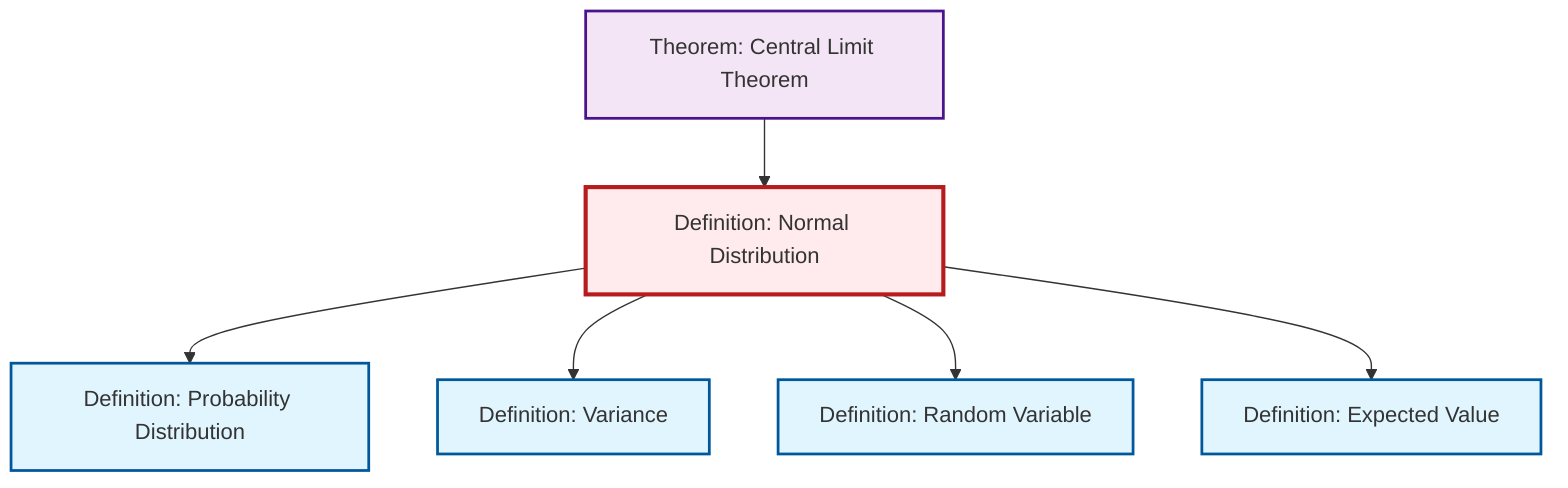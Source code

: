 graph TD
    classDef definition fill:#e1f5fe,stroke:#01579b,stroke-width:2px
    classDef theorem fill:#f3e5f5,stroke:#4a148c,stroke-width:2px
    classDef axiom fill:#fff3e0,stroke:#e65100,stroke-width:2px
    classDef example fill:#e8f5e9,stroke:#1b5e20,stroke-width:2px
    classDef current fill:#ffebee,stroke:#b71c1c,stroke-width:3px
    def-probability-distribution["Definition: Probability Distribution"]:::definition
    def-expectation["Definition: Expected Value"]:::definition
    def-random-variable["Definition: Random Variable"]:::definition
    def-normal-distribution["Definition: Normal Distribution"]:::definition
    thm-central-limit["Theorem: Central Limit Theorem"]:::theorem
    def-variance["Definition: Variance"]:::definition
    def-normal-distribution --> def-probability-distribution
    def-normal-distribution --> def-variance
    def-normal-distribution --> def-random-variable
    def-normal-distribution --> def-expectation
    thm-central-limit --> def-normal-distribution
    class def-normal-distribution current